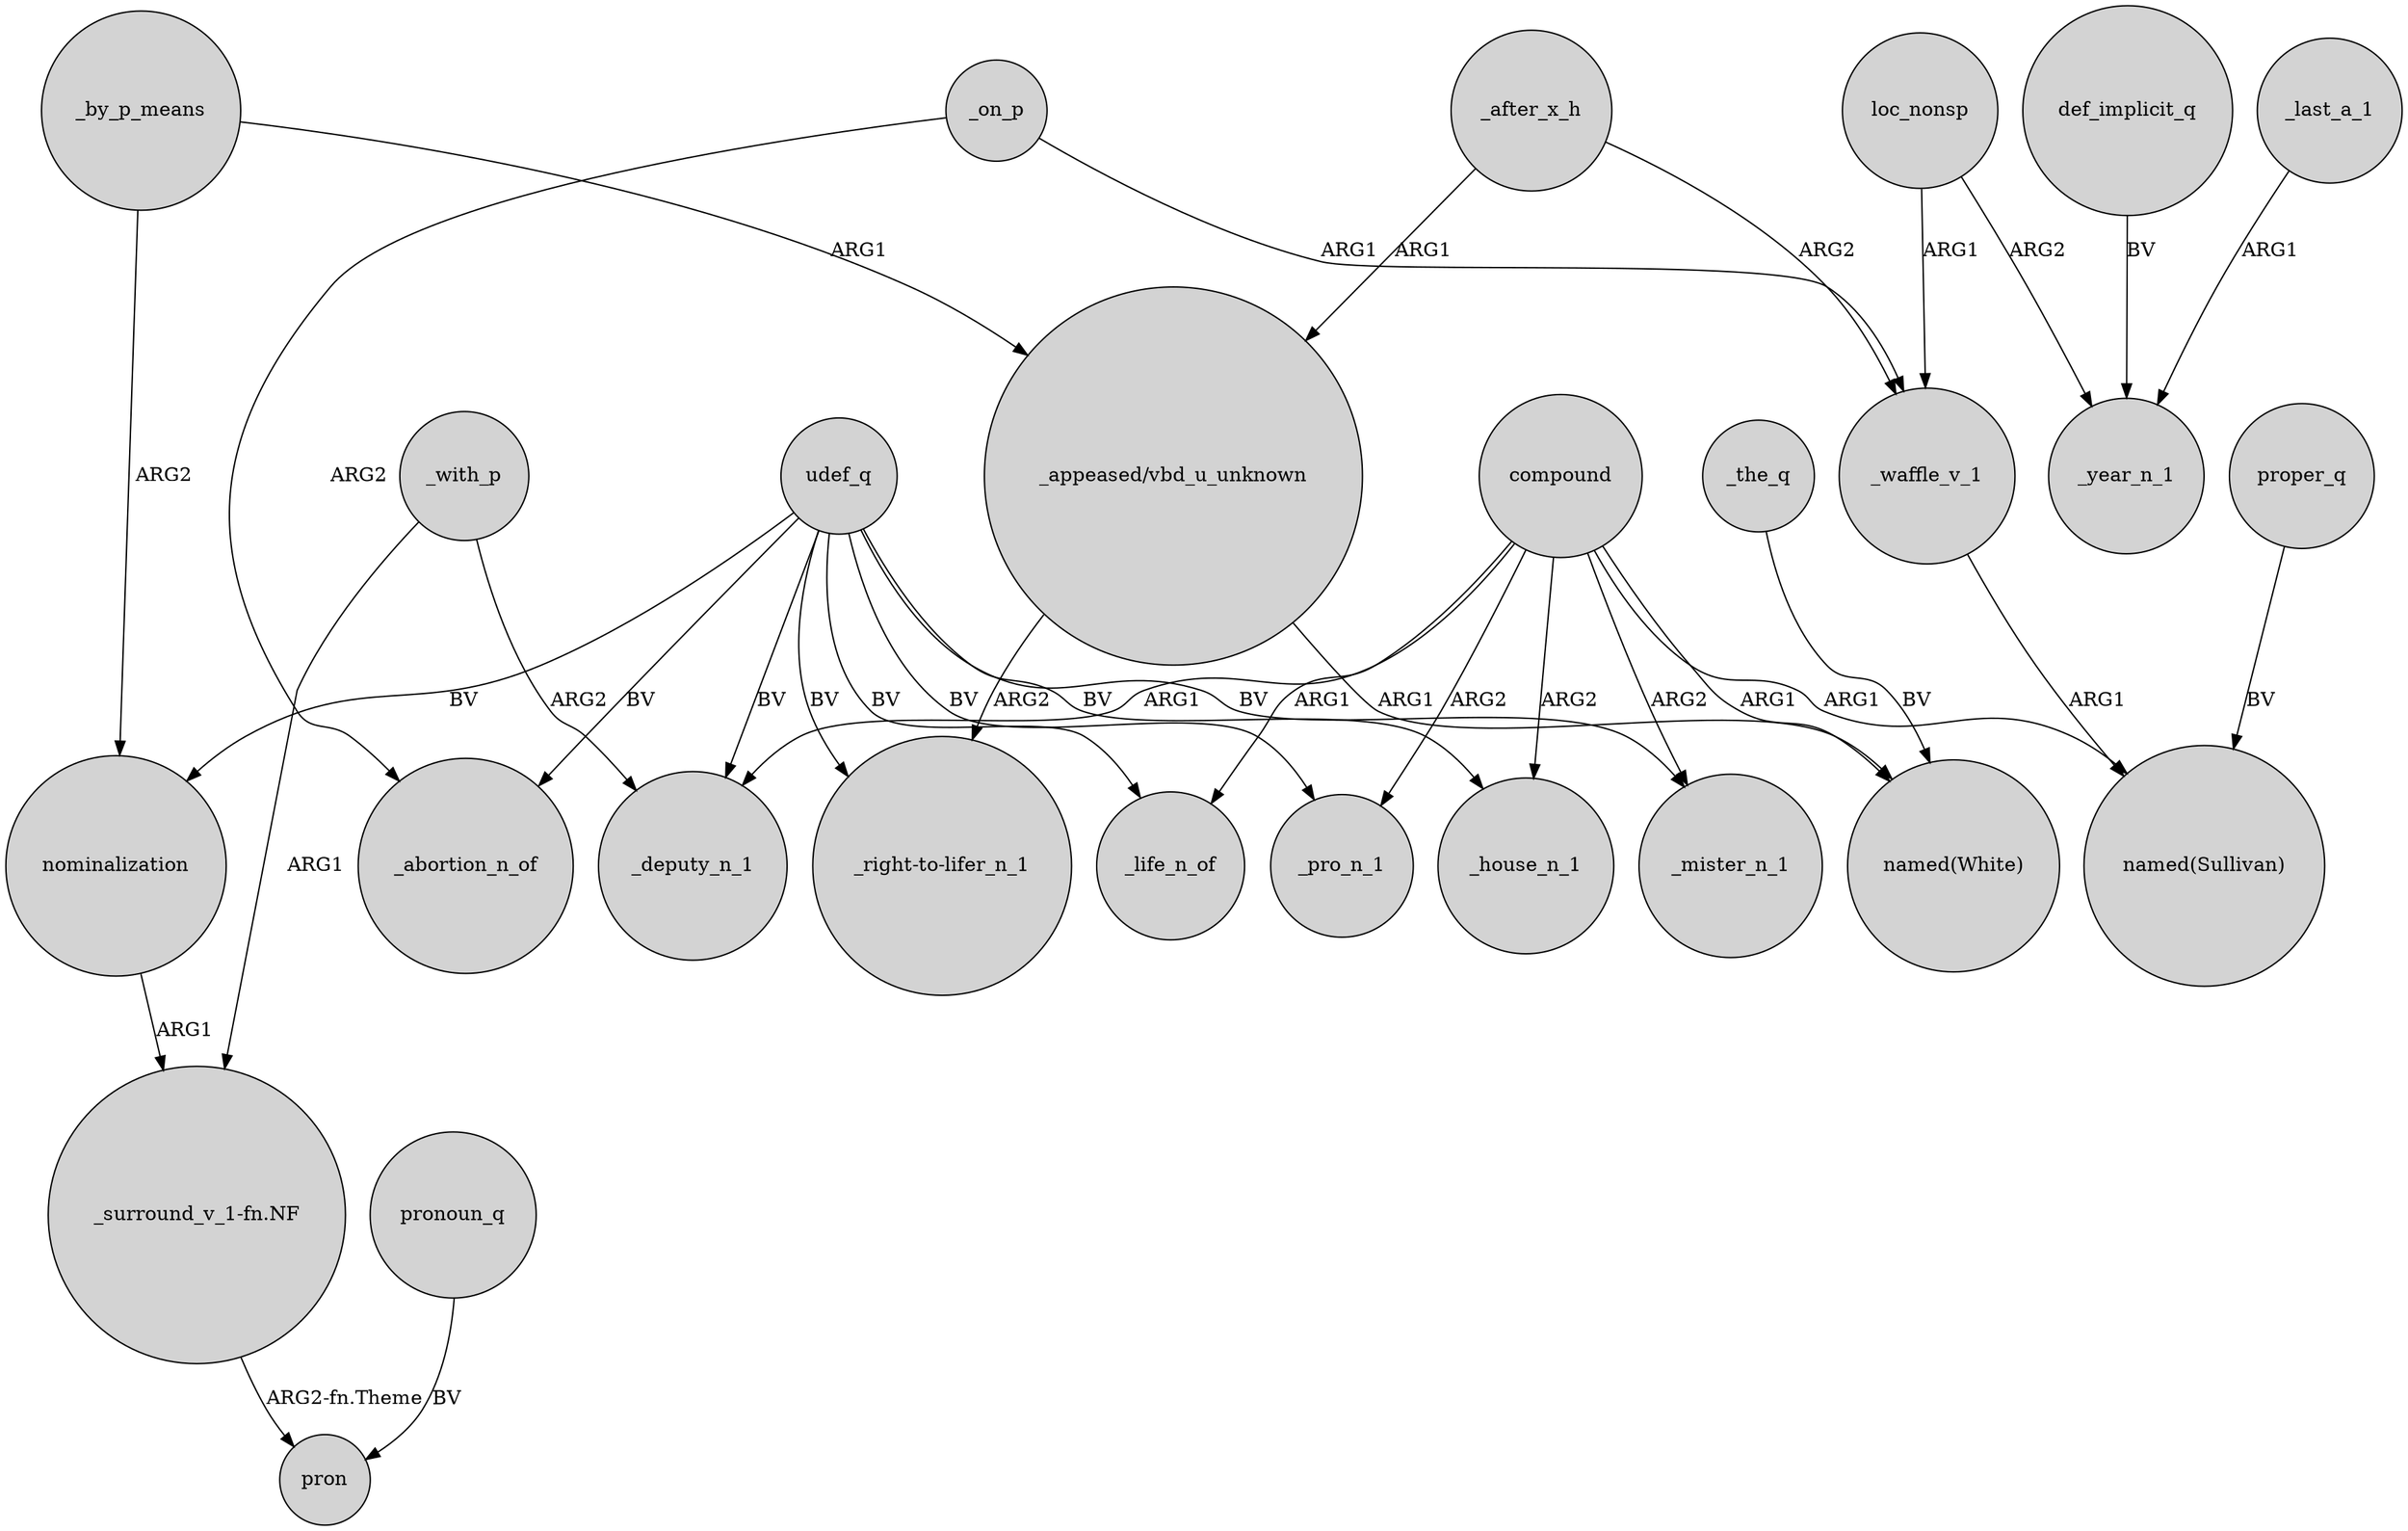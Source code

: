 digraph {
	node [shape=circle style=filled]
	"_surround_v_1-fn.NF" -> pron [label="ARG2-fn.Theme"]
	compound -> _life_n_of [label=ARG1]
	_by_p_means -> nominalization [label=ARG2]
	def_implicit_q -> _year_n_1 [label=BV]
	_after_x_h -> _waffle_v_1 [label=ARG2]
	udef_q -> "_right-to-lifer_n_1" [label=BV]
	_waffle_v_1 -> "named(Sullivan)" [label=ARG1]
	compound -> _house_n_1 [label=ARG2]
	_with_p -> "_surround_v_1-fn.NF" [label=ARG1]
	compound -> _mister_n_1 [label=ARG2]
	udef_q -> _life_n_of [label=BV]
	compound -> _pro_n_1 [label=ARG2]
	udef_q -> _mister_n_1 [label=BV]
	_by_p_means -> "_appeased/vbd_u_unknown" [label=ARG1]
	udef_q -> _house_n_1 [label=BV]
	proper_q -> "named(Sullivan)" [label=BV]
	pronoun_q -> pron [label=BV]
	"_appeased/vbd_u_unknown" -> "named(White)" [label=ARG1]
	_the_q -> "named(White)" [label=BV]
	udef_q -> _deputy_n_1 [label=BV]
	"_appeased/vbd_u_unknown" -> "_right-to-lifer_n_1" [label=ARG2]
	_with_p -> _deputy_n_1 [label=ARG2]
	loc_nonsp -> _waffle_v_1 [label=ARG1]
	compound -> "named(Sullivan)" [label=ARG1]
	udef_q -> _pro_n_1 [label=BV]
	loc_nonsp -> _year_n_1 [label=ARG2]
	_last_a_1 -> _year_n_1 [label=ARG1]
	udef_q -> nominalization [label=BV]
	udef_q -> _abortion_n_of [label=BV]
	nominalization -> "_surround_v_1-fn.NF" [label=ARG1]
	_on_p -> _waffle_v_1 [label=ARG1]
	_after_x_h -> "_appeased/vbd_u_unknown" [label=ARG1]
	compound -> "named(White)" [label=ARG1]
	_on_p -> _abortion_n_of [label=ARG2]
	compound -> _deputy_n_1 [label=ARG1]
}

